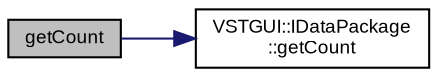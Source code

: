 digraph "getCount"
{
  bgcolor="transparent";
  edge [fontname="Arial",fontsize="9",labelfontname="Arial",labelfontsize="9"];
  node [fontname="Arial",fontsize="9",shape=record];
  rankdir="LR";
  Node1 [label="getCount",height=0.2,width=0.4,color="black", fillcolor="grey75", style="filled" fontcolor="black"];
  Node1 -> Node2 [color="midnightblue",fontsize="9",style="solid",fontname="Arial"];
  Node2 [label="VSTGUI::IDataPackage\l::getCount",height=0.2,width=0.4,color="black",URL="$class_v_s_t_g_u_i_1_1_i_data_package.html#a30d6b83874a58d97adfd8ee17f9f2c5b"];
}
